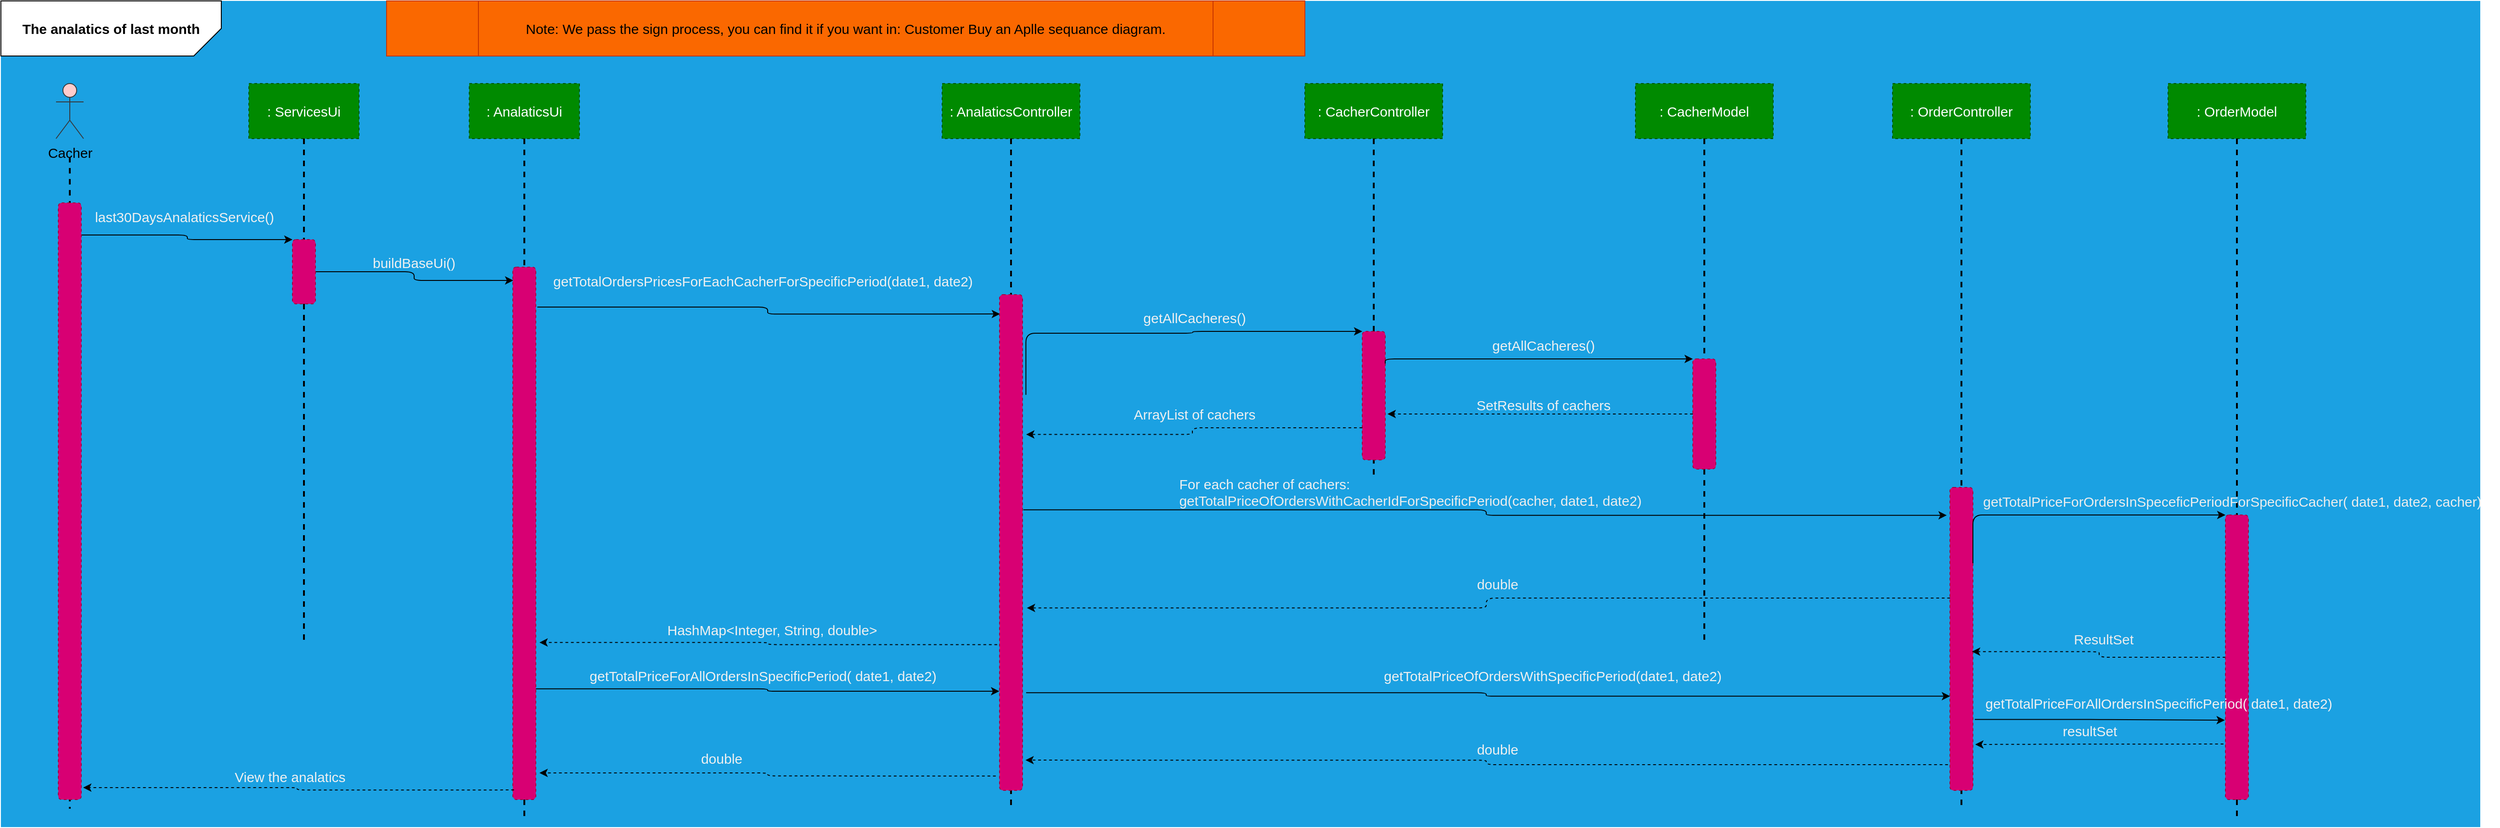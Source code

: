<mxfile>
    <diagram id="f45v1dXgneUqPd2lgdas" name="Page-1">
        <mxGraphModel dx="1625" dy="1203" grid="1" gridSize="10" guides="1" tooltips="1" connect="1" arrows="1" fold="1" page="1" pageScale="1" pageWidth="850" pageHeight="1100" background="#ffffff" math="0" shadow="0">
            <root>
                <mxCell id="0"/>
                <mxCell id="1" parent="0"/>
                <mxCell id="2" value="" style="rounded=0;whiteSpace=wrap;html=1;fillColor=#1ba1e2;fontColor=#FFFFFF;strokeColor=none;" vertex="1" parent="1">
                    <mxGeometry x="70" y="160" width="2700" height="900" as="geometry"/>
                </mxCell>
                <mxCell id="3" value="&lt;font style=&quot;font-size: 15px;&quot;&gt;&lt;b&gt;The analatics of last month&lt;/b&gt;&lt;/font&gt;" style="shape=card;whiteSpace=wrap;html=1;flipV=0;rotation=90;horizontal=0;flipH=1;" vertex="1" parent="1">
                    <mxGeometry x="160" y="70" width="59.99" height="240" as="geometry"/>
                </mxCell>
                <mxCell id="4" value="Note: We pass the sign process, you can find it if you want in: Customer Buy an Aplle sequance diagram." style="shape=process;whiteSpace=wrap;html=1;backgroundOutline=1;fontSize=15;fillColor=#fa6800;fontColor=#000000;strokeColor=#C73500;" vertex="1" parent="1">
                    <mxGeometry x="490" y="160" width="1000" height="60" as="geometry"/>
                </mxCell>
                <mxCell id="5" value="Cacher" style="shape=umlActor;verticalLabelPosition=bottom;verticalAlign=top;html=1;outlineConnect=0;fontSize=15;fillColor=#ffcccc;strokeColor=#36393d;" vertex="1" parent="1">
                    <mxGeometry x="130" y="250" width="30" height="60" as="geometry"/>
                </mxCell>
                <mxCell id="7" value="" style="line;strokeWidth=2;direction=south;html=1;fontSize=15;dashed=1;" vertex="1" parent="1">
                    <mxGeometry x="140" y="330" width="10" height="710" as="geometry"/>
                </mxCell>
                <mxCell id="8" value=": ServicesUi" style="rounded=0;whiteSpace=wrap;html=1;dashed=1;fontSize=15;fillColor=#008a00;fontColor=#ffffff;strokeColor=#005700;" vertex="1" parent="1">
                    <mxGeometry x="340" y="250" width="120" height="60" as="geometry"/>
                </mxCell>
                <mxCell id="9" value="" style="line;strokeWidth=2;direction=south;html=1;fontSize=15;dashed=1;" vertex="1" parent="1">
                    <mxGeometry x="395" y="310" width="10" height="550" as="geometry"/>
                </mxCell>
                <mxCell id="12" style="edgeStyle=orthogonalEdgeStyle;html=1;entryX=0;entryY=0;entryDx=0;entryDy=0;fontSize=15;" edge="1" parent="1" source="10" target="11">
                    <mxGeometry relative="1" as="geometry">
                        <Array as="points">
                            <mxPoint x="273" y="415"/>
                            <mxPoint x="273" y="420"/>
                        </Array>
                    </mxGeometry>
                </mxCell>
                <mxCell id="10" value="" style="rounded=1;whiteSpace=wrap;html=1;dashed=1;fontSize=15;fillColor=#d80073;fontColor=#ffffff;strokeColor=#A50040;" vertex="1" parent="1">
                    <mxGeometry x="132.5" y="380" width="25" height="650" as="geometry"/>
                </mxCell>
                <mxCell id="19" style="edgeStyle=orthogonalEdgeStyle;html=1;entryX=0.02;entryY=0.025;entryDx=0;entryDy=0;entryPerimeter=0;fontSize=15;fontColor=#F0F0F0;" edge="1" parent="1" source="11" target="18">
                    <mxGeometry relative="1" as="geometry"/>
                </mxCell>
                <mxCell id="11" value="" style="rounded=1;whiteSpace=wrap;html=1;dashed=1;fontSize=15;fillColor=#d80073;fontColor=#ffffff;strokeColor=#A50040;" vertex="1" parent="1">
                    <mxGeometry x="387.5" y="420" width="25" height="70" as="geometry"/>
                </mxCell>
                <mxCell id="13" value="&lt;span style=&quot;text-align: left;&quot;&gt;last30DaysAnalaticsService()&lt;/span&gt;" style="text;html=1;strokeColor=none;fillColor=none;align=center;verticalAlign=middle;whiteSpace=wrap;rounded=0;dashed=1;fontSize=15;fontColor=#F0F0F0;" vertex="1" parent="1">
                    <mxGeometry x="240" y="380" width="60" height="30" as="geometry"/>
                </mxCell>
                <mxCell id="14" value=": AnalaticsUi" style="rounded=0;whiteSpace=wrap;html=1;dashed=1;fontSize=15;fillColor=#008a00;fontColor=#ffffff;strokeColor=#005700;" vertex="1" parent="1">
                    <mxGeometry x="580" y="250" width="120" height="60" as="geometry"/>
                </mxCell>
                <mxCell id="15" value="" style="line;strokeWidth=2;direction=south;html=1;fontSize=15;dashed=1;" vertex="1" parent="1">
                    <mxGeometry x="635" y="310" width="10" height="740" as="geometry"/>
                </mxCell>
                <mxCell id="24" style="edgeStyle=orthogonalEdgeStyle;html=1;entryX=0.02;entryY=0.039;entryDx=0;entryDy=0;entryPerimeter=0;fontSize=15;fontColor=#F0F0F0;exitX=1.066;exitY=0.075;exitDx=0;exitDy=0;exitPerimeter=0;" edge="1" parent="1" source="18" target="23">
                    <mxGeometry relative="1" as="geometry"/>
                </mxCell>
                <mxCell id="18" value="" style="rounded=1;whiteSpace=wrap;html=1;dashed=1;fontSize=15;fillColor=#d80073;fontColor=#ffffff;strokeColor=#A50040;" vertex="1" parent="1">
                    <mxGeometry x="627.5" y="450" width="25" height="580" as="geometry"/>
                </mxCell>
                <mxCell id="20" value="&lt;span style=&quot;text-align: left;&quot;&gt;buildBaseUi()&lt;/span&gt;" style="text;html=1;strokeColor=none;fillColor=none;align=center;verticalAlign=middle;whiteSpace=wrap;rounded=0;dashed=1;fontSize=15;fontColor=#F0F0F0;" vertex="1" parent="1">
                    <mxGeometry x="490" y="430" width="60" height="30" as="geometry"/>
                </mxCell>
                <mxCell id="21" value=": AnalaticsController" style="rounded=0;whiteSpace=wrap;html=1;dashed=1;fontSize=15;fillColor=#008a00;fontColor=#ffffff;strokeColor=#005700;" vertex="1" parent="1">
                    <mxGeometry x="1095" y="250" width="150" height="60" as="geometry"/>
                </mxCell>
                <mxCell id="22" value="" style="line;strokeWidth=2;direction=south;html=1;fontSize=15;dashed=1;" vertex="1" parent="1">
                    <mxGeometry x="1165" y="310" width="10" height="730" as="geometry"/>
                </mxCell>
                <mxCell id="23" value="" style="rounded=1;whiteSpace=wrap;html=1;dashed=1;fontSize=15;fillColor=#d80073;fontColor=#ffffff;strokeColor=#A50040;" vertex="1" parent="1">
                    <mxGeometry x="1157.5" y="480" width="25" height="540" as="geometry"/>
                </mxCell>
                <mxCell id="25" value="&lt;span style=&quot;text-align: left;&quot;&gt;getTotalOrdersPricesForEachCacherForSpecificPeriod(date1, date2)&lt;/span&gt;" style="text;html=1;strokeColor=none;fillColor=none;align=center;verticalAlign=middle;whiteSpace=wrap;rounded=0;dashed=1;fontSize=15;fontColor=#F0F0F0;" vertex="1" parent="1">
                    <mxGeometry x="660" y="450" width="480" height="30" as="geometry"/>
                </mxCell>
                <mxCell id="27" value=": CacherController" style="rounded=0;whiteSpace=wrap;html=1;dashed=1;fontSize=15;fillColor=#008a00;fontColor=#ffffff;strokeColor=#005700;" vertex="1" parent="1">
                    <mxGeometry x="1490" y="250" width="150" height="60" as="geometry"/>
                </mxCell>
                <mxCell id="28" value="" style="line;strokeWidth=2;direction=south;html=1;fontSize=15;dashed=1;" vertex="1" parent="1">
                    <mxGeometry x="1560" y="310" width="10" height="370" as="geometry"/>
                </mxCell>
                <mxCell id="29" value="" style="rounded=1;whiteSpace=wrap;html=1;dashed=1;fontSize=15;fillColor=#d80073;fontColor=#ffffff;strokeColor=#A50040;" vertex="1" parent="1">
                    <mxGeometry x="1552.5" y="520" width="25" height="140" as="geometry"/>
                </mxCell>
                <mxCell id="30" value="" style="endArrow=classic;html=1;fontSize=15;fontColor=#F0F0F0;edgeStyle=orthogonalEdgeStyle;exitX=1.149;exitY=0.202;exitDx=0;exitDy=0;exitPerimeter=0;entryX=0;entryY=0;entryDx=0;entryDy=0;" edge="1" parent="1" source="23" target="29">
                    <mxGeometry width="50" height="50" relative="1" as="geometry">
                        <mxPoint x="1240" y="690" as="sourcePoint"/>
                        <mxPoint x="1290" y="640" as="targetPoint"/>
                        <Array as="points">
                            <mxPoint x="1368" y="522"/>
                            <mxPoint x="1368" y="520"/>
                        </Array>
                    </mxGeometry>
                </mxCell>
                <mxCell id="31" value="&lt;span style=&quot;text-align: left;&quot;&gt;getAllCacheres()&lt;/span&gt;" style="text;html=1;strokeColor=none;fillColor=none;align=center;verticalAlign=middle;whiteSpace=wrap;rounded=0;dashed=1;fontSize=15;fontColor=#F0F0F0;" vertex="1" parent="1">
                    <mxGeometry x="1130" y="490" width="480" height="30" as="geometry"/>
                </mxCell>
                <mxCell id="32" value=": CacherModel" style="rounded=0;whiteSpace=wrap;html=1;dashed=1;fontSize=15;fillColor=#008a00;fontColor=#ffffff;strokeColor=#005700;" vertex="1" parent="1">
                    <mxGeometry x="1850" y="250" width="150" height="60" as="geometry"/>
                </mxCell>
                <mxCell id="33" value="" style="line;strokeWidth=2;direction=south;html=1;fontSize=15;dashed=1;" vertex="1" parent="1">
                    <mxGeometry x="1920" y="310" width="10" height="550" as="geometry"/>
                </mxCell>
                <mxCell id="34" value="" style="rounded=1;whiteSpace=wrap;html=1;dashed=1;fontSize=15;fillColor=#d80073;fontColor=#ffffff;strokeColor=#A50040;" vertex="1" parent="1">
                    <mxGeometry x="1912.5" y="550" width="25" height="120" as="geometry"/>
                </mxCell>
                <mxCell id="35" value="" style="endArrow=classic;html=1;fontSize=15;fontColor=#F0F0F0;edgeStyle=orthogonalEdgeStyle;entryX=0;entryY=0;entryDx=0;entryDy=0;exitX=1;exitY=0.25;exitDx=0;exitDy=0;" edge="1" parent="1" source="29" target="34">
                    <mxGeometry width="50" height="50" relative="1" as="geometry">
                        <mxPoint x="1520" y="640" as="sourcePoint"/>
                        <mxPoint x="1570" y="590" as="targetPoint"/>
                        <Array as="points">
                            <mxPoint x="1820" y="550"/>
                            <mxPoint x="1820" y="550"/>
                        </Array>
                    </mxGeometry>
                </mxCell>
                <mxCell id="36" value="&lt;span style=&quot;text-align: left;&quot;&gt;getAllCacheres()&lt;/span&gt;" style="text;html=1;strokeColor=none;fillColor=none;align=center;verticalAlign=middle;whiteSpace=wrap;rounded=0;dashed=1;fontSize=15;fontColor=#F0F0F0;" vertex="1" parent="1">
                    <mxGeometry x="1510" y="520" width="480" height="30" as="geometry"/>
                </mxCell>
                <mxCell id="37" value="" style="endArrow=classic;html=1;fontSize=15;fontColor=#F0F0F0;exitX=0;exitY=0.5;exitDx=0;exitDy=0;dashed=1;" edge="1" parent="1" source="34">
                    <mxGeometry width="50" height="50" relative="1" as="geometry">
                        <mxPoint x="1520" y="640" as="sourcePoint"/>
                        <mxPoint x="1580" y="610" as="targetPoint"/>
                    </mxGeometry>
                </mxCell>
                <mxCell id="38" value="&lt;div style=&quot;text-align: left;&quot;&gt;&lt;span style=&quot;background-color: initial;&quot;&gt;SetResults of cachers&lt;/span&gt;&lt;/div&gt;" style="text;html=1;strokeColor=none;fillColor=none;align=center;verticalAlign=middle;whiteSpace=wrap;rounded=0;dashed=1;fontSize=15;fontColor=#F0F0F0;" vertex="1" parent="1">
                    <mxGeometry x="1600" y="585" width="300" height="30" as="geometry"/>
                </mxCell>
                <mxCell id="39" value="" style="endArrow=classic;html=1;dashed=1;fontSize=15;fontColor=#F0F0F0;exitX=0;exitY=0.75;exitDx=0;exitDy=0;edgeStyle=orthogonalEdgeStyle;entryX=1.158;entryY=0.282;entryDx=0;entryDy=0;entryPerimeter=0;" edge="1" parent="1" source="29" target="23">
                    <mxGeometry width="50" height="50" relative="1" as="geometry">
                        <mxPoint x="1380" y="630" as="sourcePoint"/>
                        <mxPoint x="1430" y="580" as="targetPoint"/>
                    </mxGeometry>
                </mxCell>
                <mxCell id="40" value="&lt;div style=&quot;text-align: left;&quot;&gt;&lt;span style=&quot;background-color: initial;&quot;&gt;ArrayList of cachers&lt;/span&gt;&lt;/div&gt;" style="text;html=1;strokeColor=none;fillColor=none;align=center;verticalAlign=middle;whiteSpace=wrap;rounded=0;dashed=1;fontSize=15;fontColor=#F0F0F0;" vertex="1" parent="1">
                    <mxGeometry x="1220" y="595" width="300" height="30" as="geometry"/>
                </mxCell>
                <mxCell id="44" value=": OrderController" style="rounded=0;whiteSpace=wrap;html=1;dashed=1;fontSize=15;fillColor=#008a00;fontColor=#ffffff;strokeColor=#005700;" vertex="1" parent="1">
                    <mxGeometry x="2130" y="250" width="150" height="60" as="geometry"/>
                </mxCell>
                <mxCell id="45" value="" style="line;strokeWidth=2;direction=south;html=1;fontSize=15;dashed=1;" vertex="1" parent="1">
                    <mxGeometry x="2200" y="310" width="10" height="730" as="geometry"/>
                </mxCell>
                <mxCell id="46" value=": OrderModel" style="rounded=0;whiteSpace=wrap;html=1;dashed=1;fontSize=15;fillColor=#008a00;fontColor=#ffffff;strokeColor=#005700;" vertex="1" parent="1">
                    <mxGeometry x="2430" y="250" width="150" height="60" as="geometry"/>
                </mxCell>
                <mxCell id="47" value="" style="line;strokeWidth=2;direction=south;html=1;fontSize=15;dashed=1;" vertex="1" parent="1">
                    <mxGeometry x="2500" y="310" width="10" height="740" as="geometry"/>
                </mxCell>
                <mxCell id="48" value="" style="rounded=1;whiteSpace=wrap;html=1;dashed=1;fontSize=15;fillColor=#d80073;fontColor=#ffffff;strokeColor=#A50040;" vertex="1" parent="1">
                    <mxGeometry x="2192.5" y="690" width="25" height="330" as="geometry"/>
                </mxCell>
                <mxCell id="49" value="" style="endArrow=classic;html=1;fontSize=15;fontColor=#F0F0F0;edgeStyle=orthogonalEdgeStyle;entryX=-0.14;entryY=0.092;entryDx=0;entryDy=0;entryPerimeter=0;exitX=1.035;exitY=0.434;exitDx=0;exitDy=0;exitPerimeter=0;" edge="1" parent="1" source="23" target="48">
                    <mxGeometry width="50" height="50" relative="1" as="geometry">
                        <mxPoint x="1190" y="701" as="sourcePoint"/>
                        <mxPoint x="1540" y="710" as="targetPoint"/>
                    </mxGeometry>
                </mxCell>
                <mxCell id="50" value="&lt;div style=&quot;text-align: left;&quot;&gt;&lt;span style=&quot;background-color: initial;&quot;&gt;For each cacher of cachers:&amp;nbsp;&amp;nbsp;&lt;/span&gt;&lt;/div&gt;&lt;span style=&quot;text-align: left;&quot;&gt;&lt;font color=&quot;#ededed&quot;&gt;getTotalPriceOfOrdersWithCacherIdForSpecificPeriod(cacher, date1, date2)&lt;/font&gt;&lt;/span&gt;" style="text;html=1;strokeColor=none;fillColor=none;align=center;verticalAlign=middle;whiteSpace=wrap;rounded=0;dashed=1;fontSize=15;fontColor=#F0F0F0;" vertex="1" parent="1">
                    <mxGeometry x="1130" y="680" width="950" height="30" as="geometry"/>
                </mxCell>
                <mxCell id="55" style="edgeStyle=orthogonalEdgeStyle;html=1;entryX=0.958;entryY=0.542;entryDx=0;entryDy=0;fontSize=15;fontColor=#EDEDED;dashed=1;entryPerimeter=0;" edge="1" parent="1" source="51" target="48">
                    <mxGeometry relative="1" as="geometry"/>
                </mxCell>
                <mxCell id="51" value="" style="rounded=1;whiteSpace=wrap;html=1;dashed=1;fontSize=15;fillColor=#d80073;fontColor=#ffffff;strokeColor=#A50040;" vertex="1" parent="1">
                    <mxGeometry x="2492.5" y="720" width="25" height="310" as="geometry"/>
                </mxCell>
                <mxCell id="52" value="" style="endArrow=classic;html=1;fontSize=15;fontColor=#EDEDED;edgeStyle=orthogonalEdgeStyle;entryX=0;entryY=0;entryDx=0;entryDy=0;exitX=1;exitY=0.25;exitDx=0;exitDy=0;" edge="1" parent="1" source="48" target="51">
                    <mxGeometry width="50" height="50" relative="1" as="geometry">
                        <mxPoint x="2170" y="700" as="sourcePoint"/>
                        <mxPoint x="2220" y="650" as="targetPoint"/>
                        <Array as="points">
                            <mxPoint x="2492" y="720"/>
                        </Array>
                    </mxGeometry>
                </mxCell>
                <mxCell id="54" value="&lt;span style=&quot;text-align: left;&quot;&gt;getTotalPriceForOrdersInSpeceficPeriodForSpecificCacher( date1, date2, cacher)&lt;/span&gt;" style="text;html=1;strokeColor=none;fillColor=none;align=center;verticalAlign=middle;whiteSpace=wrap;rounded=0;dashed=1;fontSize=15;fontColor=#EDEDED;" vertex="1" parent="1">
                    <mxGeometry x="2210" y="690" width="580" height="30" as="geometry"/>
                </mxCell>
                <mxCell id="56" value="ResultSet" style="text;html=1;strokeColor=none;fillColor=none;align=center;verticalAlign=middle;whiteSpace=wrap;rounded=0;dashed=1;fontSize=15;fontColor=#EDEDED;" vertex="1" parent="1">
                    <mxGeometry x="2330" y="840" width="60" height="30" as="geometry"/>
                </mxCell>
                <mxCell id="57" value="" style="endArrow=classic;html=1;dashed=1;fontSize=15;fontColor=#EDEDED;edgeStyle=orthogonalEdgeStyle;exitX=0.005;exitY=0.365;exitDx=0;exitDy=0;entryX=1.189;entryY=0.632;entryDx=0;entryDy=0;entryPerimeter=0;exitPerimeter=0;" edge="1" parent="1" source="48" target="23">
                    <mxGeometry width="50" height="50" relative="1" as="geometry">
                        <mxPoint x="2190" y="920" as="sourcePoint"/>
                        <mxPoint x="2240" y="870" as="targetPoint"/>
                    </mxGeometry>
                </mxCell>
                <mxCell id="58" value="double" style="text;html=1;strokeColor=none;fillColor=none;align=center;verticalAlign=middle;whiteSpace=wrap;rounded=0;dashed=1;fontSize=15;fontColor=#EDEDED;" vertex="1" parent="1">
                    <mxGeometry x="1670" y="780" width="60" height="30" as="geometry"/>
                </mxCell>
                <mxCell id="59" value="" style="endArrow=classic;html=1;dashed=1;fontSize=15;fontColor=#EDEDED;edgeStyle=orthogonalEdgeStyle;entryX=1.158;entryY=0.705;entryDx=0;entryDy=0;entryPerimeter=0;exitX=-0.103;exitY=0.706;exitDx=0;exitDy=0;exitPerimeter=0;" edge="1" parent="1" source="23" target="18">
                    <mxGeometry width="50" height="50" relative="1" as="geometry">
                        <mxPoint x="1153" y="923" as="sourcePoint"/>
                        <mxPoint x="1130" y="730" as="targetPoint"/>
                    </mxGeometry>
                </mxCell>
                <mxCell id="61" value="&lt;span style=&quot;text-align: left;&quot;&gt;HashMap&amp;lt;Integer, String, double&amp;gt;&lt;/span&gt;" style="text;html=1;strokeColor=none;fillColor=none;align=center;verticalAlign=middle;whiteSpace=wrap;rounded=0;dashed=1;fontSize=15;fontColor=#F0F0F0;" vertex="1" parent="1">
                    <mxGeometry x="670" y="830" width="480" height="30" as="geometry"/>
                </mxCell>
                <mxCell id="62" value="" style="endArrow=classic;html=1;fontSize=15;fontColor=#EDEDED;edgeStyle=orthogonalEdgeStyle;exitX=1.005;exitY=0.792;exitDx=0;exitDy=0;exitPerimeter=0;entryX=-0.011;entryY=0.8;entryDx=0;entryDy=0;entryPerimeter=0;" edge="1" parent="1" source="18" target="23">
                    <mxGeometry width="50" height="50" relative="1" as="geometry">
                        <mxPoint x="770" y="840" as="sourcePoint"/>
                        <mxPoint x="820" y="790" as="targetPoint"/>
                    </mxGeometry>
                </mxCell>
                <mxCell id="63" value="&lt;font style=&quot;text-align: left;&quot;&gt;getTotalPriceFor&lt;/font&gt;&lt;span style=&quot;text-align: left;&quot;&gt;AllOrdersIn&lt;/span&gt;&lt;font style=&quot;text-align: left;&quot;&gt;SpecificPeriod&lt;/font&gt;&lt;font style=&quot;text-align: left;&quot;&gt;( date1, date2)&lt;/font&gt;" style="text;html=1;strokeColor=none;fillColor=none;align=center;verticalAlign=middle;whiteSpace=wrap;rounded=0;dashed=1;fontSize=15;fontColor=#F0F0F0;" vertex="1" parent="1">
                    <mxGeometry x="660" y="880" width="480" height="30" as="geometry"/>
                </mxCell>
                <mxCell id="64" value="" style="endArrow=classic;html=1;fontSize=15;fontColor=#F0F0F0;edgeStyle=orthogonalEdgeStyle;exitX=1.158;exitY=0.803;exitDx=0;exitDy=0;exitPerimeter=0;entryX=0.005;entryY=0.689;entryDx=0;entryDy=0;entryPerimeter=0;" edge="1" parent="1" source="23" target="48">
                    <mxGeometry width="50" height="50" relative="1" as="geometry">
                        <mxPoint x="1500" y="940" as="sourcePoint"/>
                        <mxPoint x="1550" y="890" as="targetPoint"/>
                    </mxGeometry>
                </mxCell>
                <mxCell id="65" value="&lt;span style=&quot;text-align: left;&quot;&gt;getTotalPriceOfOrdersWithSpecificPeriod(date1, date2)&lt;/span&gt;" style="text;html=1;strokeColor=none;fillColor=none;align=center;verticalAlign=middle;whiteSpace=wrap;rounded=0;dashed=1;fontSize=15;fontColor=#F0F0F0;" vertex="1" parent="1">
                    <mxGeometry x="1520" y="880" width="480" height="30" as="geometry"/>
                </mxCell>
                <mxCell id="66" value="" style="endArrow=classic;html=1;fontSize=15;fontColor=#F0F0F0;edgeStyle=orthogonalEdgeStyle;exitX=1.082;exitY=0.766;exitDx=0;exitDy=0;exitPerimeter=0;entryX=-0.026;entryY=0.721;entryDx=0;entryDy=0;entryPerimeter=0;" edge="1" parent="1" source="48" target="51">
                    <mxGeometry width="50" height="50" relative="1" as="geometry">
                        <mxPoint x="2260" y="850" as="sourcePoint"/>
                        <mxPoint x="2310" y="800" as="targetPoint"/>
                    </mxGeometry>
                </mxCell>
                <mxCell id="68" value="&lt;font style=&quot;text-align: left;&quot;&gt;getTotalPriceFor&lt;/font&gt;&lt;span style=&quot;text-align: left;&quot;&gt;AllOrdersIn&lt;/span&gt;&lt;font style=&quot;text-align: left;&quot;&gt;SpecificPeriod&lt;/font&gt;&lt;font style=&quot;text-align: left;&quot;&gt;( date1, date2)&lt;/font&gt;" style="text;html=1;strokeColor=none;fillColor=none;align=center;verticalAlign=middle;whiteSpace=wrap;rounded=0;dashed=1;fontSize=15;fontColor=#F0F0F0;" vertex="1" parent="1">
                    <mxGeometry x="2180" y="910" width="480" height="30" as="geometry"/>
                </mxCell>
                <mxCell id="69" value="" style="endArrow=classic;html=1;fontSize=15;fontColor=#F0F0F0;exitX=-0.088;exitY=0.805;exitDx=0;exitDy=0;exitPerimeter=0;edgeStyle=orthogonalEdgeStyle;dashed=1;" edge="1" parent="1" source="51">
                    <mxGeometry width="50" height="50" relative="1" as="geometry">
                        <mxPoint x="2250" y="880" as="sourcePoint"/>
                        <mxPoint x="2220" y="970" as="targetPoint"/>
                    </mxGeometry>
                </mxCell>
                <mxCell id="70" value="&lt;div style=&quot;text-align: left;&quot;&gt;&lt;span style=&quot;background-color: initial;&quot;&gt;resultSet&lt;/span&gt;&lt;/div&gt;" style="text;html=1;strokeColor=none;fillColor=none;align=center;verticalAlign=middle;whiteSpace=wrap;rounded=0;dashed=1;fontSize=15;fontColor=#F0F0F0;" vertex="1" parent="1">
                    <mxGeometry x="2260" y="940" width="170" height="30" as="geometry"/>
                </mxCell>
                <mxCell id="71" value="" style="endArrow=classic;html=1;dashed=1;fontSize=15;fontColor=#F0F0F0;exitX=-0.088;exitY=0.915;exitDx=0;exitDy=0;exitPerimeter=0;edgeStyle=orthogonalEdgeStyle;entryX=1.128;entryY=0.939;entryDx=0;entryDy=0;entryPerimeter=0;" edge="1" parent="1" source="48" target="23">
                    <mxGeometry width="50" height="50" relative="1" as="geometry">
                        <mxPoint x="2250" y="880" as="sourcePoint"/>
                        <mxPoint x="2300" y="830" as="targetPoint"/>
                    </mxGeometry>
                </mxCell>
                <mxCell id="72" value="&lt;div style=&quot;text-align: left;&quot;&gt;&lt;span style=&quot;background-color: initial;&quot;&gt;double&lt;/span&gt;&lt;/div&gt;" style="text;html=1;strokeColor=none;fillColor=none;align=center;verticalAlign=middle;whiteSpace=wrap;rounded=0;dashed=1;fontSize=15;fontColor=#F0F0F0;" vertex="1" parent="1">
                    <mxGeometry x="1615" y="960" width="170" height="30" as="geometry"/>
                </mxCell>
                <mxCell id="73" value="" style="endArrow=classic;html=1;dashed=1;fontSize=15;fontColor=#F0F0F0;exitX=-0.165;exitY=0.971;exitDx=0;exitDy=0;exitPerimeter=0;edgeStyle=orthogonalEdgeStyle;entryX=1.158;entryY=0.95;entryDx=0;entryDy=0;entryPerimeter=0;" edge="1" parent="1" source="23" target="18">
                    <mxGeometry width="50" height="50" relative="1" as="geometry">
                        <mxPoint x="870" y="920" as="sourcePoint"/>
                        <mxPoint x="920" y="870" as="targetPoint"/>
                    </mxGeometry>
                </mxCell>
                <mxCell id="74" value="&lt;div style=&quot;text-align: left;&quot;&gt;&lt;span style=&quot;background-color: initial;&quot;&gt;double&lt;/span&gt;&lt;/div&gt;" style="text;html=1;strokeColor=none;fillColor=none;align=center;verticalAlign=middle;whiteSpace=wrap;rounded=0;dashed=1;fontSize=15;fontColor=#F0F0F0;" vertex="1" parent="1">
                    <mxGeometry x="770" y="970" width="170" height="30" as="geometry"/>
                </mxCell>
                <mxCell id="75" value="" style="endArrow=classic;html=1;dashed=1;fontSize=15;fontColor=#F0F0F0;exitX=0.051;exitY=0.982;exitDx=0;exitDy=0;exitPerimeter=0;entryX=1.082;entryY=0.98;entryDx=0;entryDy=0;entryPerimeter=0;edgeStyle=orthogonalEdgeStyle;" edge="1" parent="1" source="18" target="10">
                    <mxGeometry width="50" height="50" relative="1" as="geometry">
                        <mxPoint x="470" y="1040" as="sourcePoint"/>
                        <mxPoint x="520" y="990" as="targetPoint"/>
                    </mxGeometry>
                </mxCell>
                <mxCell id="76" value="&lt;div style=&quot;text-align: left;&quot;&gt;&lt;span style=&quot;background-color: initial;&quot;&gt;View the analatics&lt;/span&gt;&lt;/div&gt;" style="text;html=1;strokeColor=none;fillColor=none;align=center;verticalAlign=middle;whiteSpace=wrap;rounded=0;dashed=1;fontSize=15;fontColor=#F0F0F0;" vertex="1" parent="1">
                    <mxGeometry x="300" y="990" width="170" height="30" as="geometry"/>
                </mxCell>
            </root>
        </mxGraphModel>
    </diagram>
</mxfile>